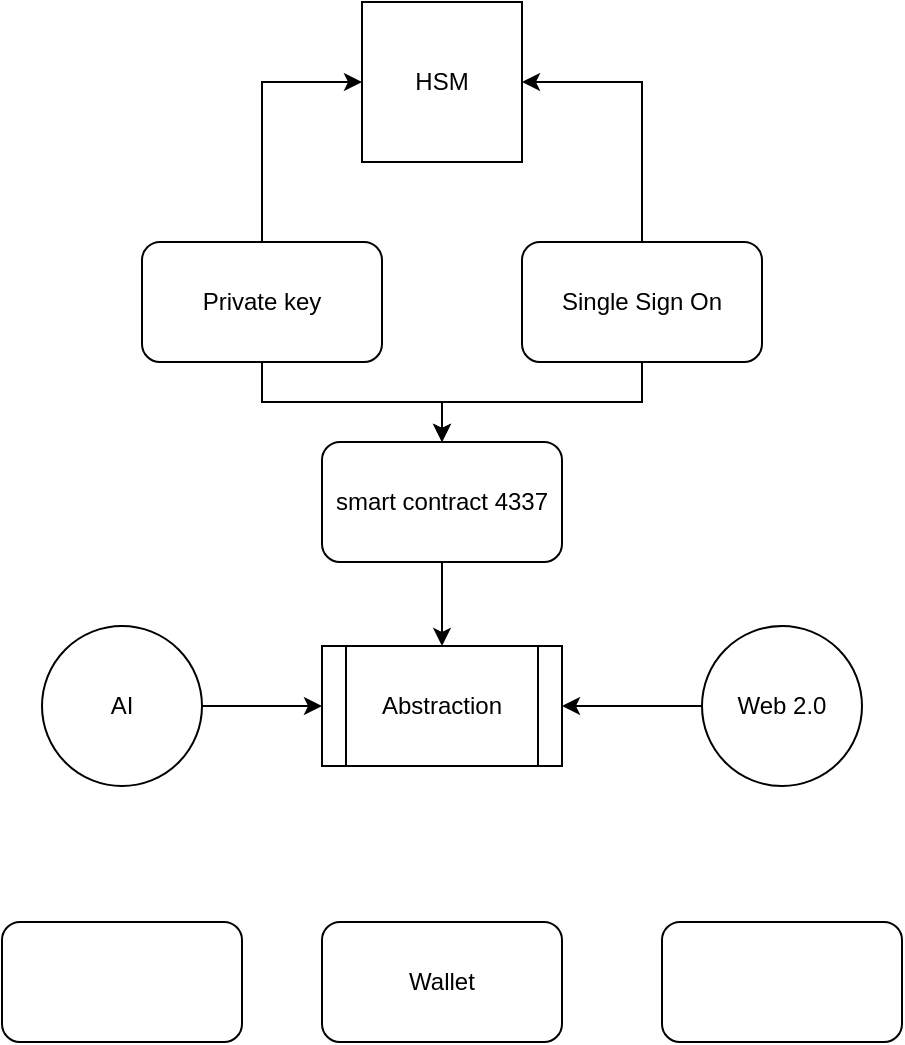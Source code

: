 <mxfile version="24.6.4" type="github">
  <diagram name="Page-1" id="nlI5c6fU1N-37jEBttU2">
    <mxGraphModel dx="1130" dy="603" grid="1" gridSize="10" guides="1" tooltips="1" connect="1" arrows="1" fold="1" page="1" pageScale="1" pageWidth="850" pageHeight="1100" math="0" shadow="0">
      <root>
        <mxCell id="0" />
        <mxCell id="1" parent="0" />
        <mxCell id="Phnk7pw0QjDZ1ico6e5--5" style="edgeStyle=orthogonalEdgeStyle;rounded=0;orthogonalLoop=1;jettySize=auto;html=1;entryX=0.5;entryY=0;entryDx=0;entryDy=0;" edge="1" parent="1" source="Phnk7pw0QjDZ1ico6e5--1" target="Phnk7pw0QjDZ1ico6e5--13">
          <mxGeometry relative="1" as="geometry" />
        </mxCell>
        <mxCell id="Phnk7pw0QjDZ1ico6e5--7" style="edgeStyle=orthogonalEdgeStyle;rounded=0;orthogonalLoop=1;jettySize=auto;html=1;entryX=0;entryY=0.5;entryDx=0;entryDy=0;" edge="1" parent="1" source="Phnk7pw0QjDZ1ico6e5--1" target="Phnk7pw0QjDZ1ico6e5--6">
          <mxGeometry relative="1" as="geometry" />
        </mxCell>
        <mxCell id="Phnk7pw0QjDZ1ico6e5--1" value="Private key" style="rounded=1;whiteSpace=wrap;html=1;" vertex="1" parent="1">
          <mxGeometry x="250" y="220" width="120" height="60" as="geometry" />
        </mxCell>
        <mxCell id="Phnk7pw0QjDZ1ico6e5--2" value="Abstraction" style="shape=process;whiteSpace=wrap;html=1;backgroundOutline=1;" vertex="1" parent="1">
          <mxGeometry x="340" y="422" width="120" height="60" as="geometry" />
        </mxCell>
        <mxCell id="Phnk7pw0QjDZ1ico6e5--8" style="edgeStyle=orthogonalEdgeStyle;rounded=0;orthogonalLoop=1;jettySize=auto;html=1;entryX=1;entryY=0.5;entryDx=0;entryDy=0;" edge="1" parent="1" source="Phnk7pw0QjDZ1ico6e5--3" target="Phnk7pw0QjDZ1ico6e5--6">
          <mxGeometry relative="1" as="geometry" />
        </mxCell>
        <mxCell id="Phnk7pw0QjDZ1ico6e5--3" value="Single Sign On" style="rounded=1;whiteSpace=wrap;html=1;" vertex="1" parent="1">
          <mxGeometry x="440" y="220" width="120" height="60" as="geometry" />
        </mxCell>
        <mxCell id="Phnk7pw0QjDZ1ico6e5--6" value="HSM" style="whiteSpace=wrap;html=1;aspect=fixed;" vertex="1" parent="1">
          <mxGeometry x="360" y="100" width="80" height="80" as="geometry" />
        </mxCell>
        <mxCell id="Phnk7pw0QjDZ1ico6e5--12" value="" style="edgeStyle=orthogonalEdgeStyle;rounded=0;orthogonalLoop=1;jettySize=auto;html=1;" edge="1" parent="1" source="Phnk7pw0QjDZ1ico6e5--9" target="Phnk7pw0QjDZ1ico6e5--2">
          <mxGeometry relative="1" as="geometry" />
        </mxCell>
        <mxCell id="Phnk7pw0QjDZ1ico6e5--9" value="AI" style="ellipse;whiteSpace=wrap;html=1;aspect=fixed;" vertex="1" parent="1">
          <mxGeometry x="200" y="412" width="80" height="80" as="geometry" />
        </mxCell>
        <mxCell id="Phnk7pw0QjDZ1ico6e5--11" value="" style="edgeStyle=orthogonalEdgeStyle;rounded=0;orthogonalLoop=1;jettySize=auto;html=1;" edge="1" parent="1" source="Phnk7pw0QjDZ1ico6e5--10" target="Phnk7pw0QjDZ1ico6e5--2">
          <mxGeometry relative="1" as="geometry" />
        </mxCell>
        <mxCell id="Phnk7pw0QjDZ1ico6e5--10" value="Web 2.0" style="ellipse;whiteSpace=wrap;html=1;aspect=fixed;" vertex="1" parent="1">
          <mxGeometry x="530" y="412" width="80" height="80" as="geometry" />
        </mxCell>
        <mxCell id="Phnk7pw0QjDZ1ico6e5--14" value="" style="edgeStyle=orthogonalEdgeStyle;rounded=0;orthogonalLoop=1;jettySize=auto;html=1;" edge="1" parent="1" source="Phnk7pw0QjDZ1ico6e5--3" target="Phnk7pw0QjDZ1ico6e5--13">
          <mxGeometry relative="1" as="geometry">
            <mxPoint x="500" y="280" as="sourcePoint" />
            <mxPoint x="400" y="360" as="targetPoint" />
          </mxGeometry>
        </mxCell>
        <mxCell id="Phnk7pw0QjDZ1ico6e5--15" value="" style="edgeStyle=orthogonalEdgeStyle;rounded=0;orthogonalLoop=1;jettySize=auto;html=1;" edge="1" parent="1" source="Phnk7pw0QjDZ1ico6e5--13" target="Phnk7pw0QjDZ1ico6e5--2">
          <mxGeometry relative="1" as="geometry" />
        </mxCell>
        <mxCell id="Phnk7pw0QjDZ1ico6e5--13" value="smart contract 4337" style="rounded=1;whiteSpace=wrap;html=1;" vertex="1" parent="1">
          <mxGeometry x="340" y="320" width="120" height="60" as="geometry" />
        </mxCell>
        <mxCell id="Phnk7pw0QjDZ1ico6e5--16" value="" style="rounded=1;whiteSpace=wrap;html=1;" vertex="1" parent="1">
          <mxGeometry x="180" y="560" width="120" height="60" as="geometry" />
        </mxCell>
        <mxCell id="Phnk7pw0QjDZ1ico6e5--17" value="Wallet" style="rounded=1;whiteSpace=wrap;html=1;" vertex="1" parent="1">
          <mxGeometry x="340" y="560" width="120" height="60" as="geometry" />
        </mxCell>
        <mxCell id="Phnk7pw0QjDZ1ico6e5--18" value="" style="rounded=1;whiteSpace=wrap;html=1;" vertex="1" parent="1">
          <mxGeometry x="510" y="560" width="120" height="60" as="geometry" />
        </mxCell>
      </root>
    </mxGraphModel>
  </diagram>
</mxfile>
